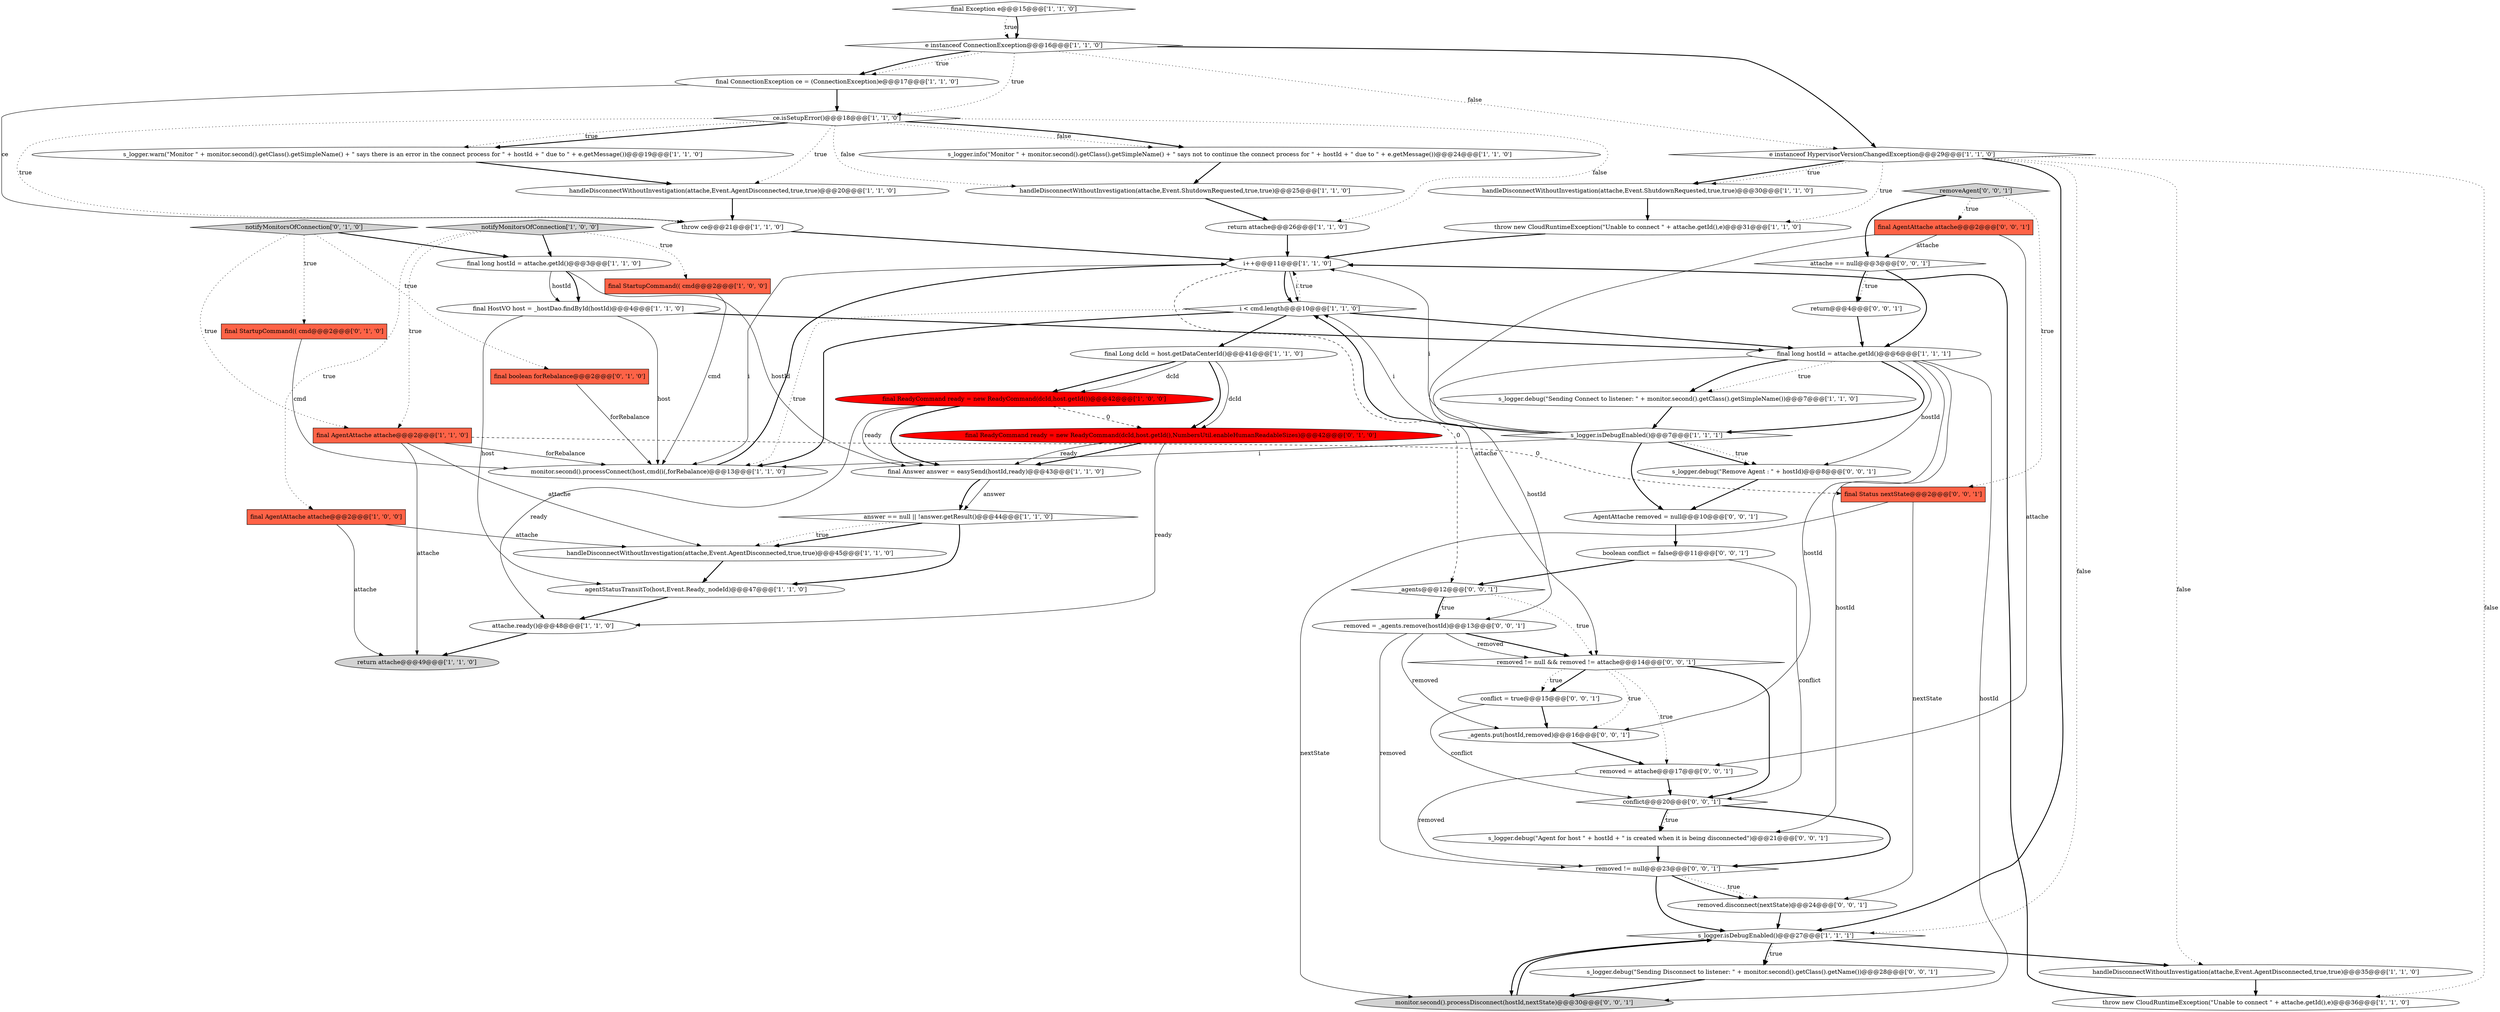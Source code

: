digraph {
0 [style = filled, label = "s_logger.warn(\"Monitor \" + monitor.second().getClass().getSimpleName() + \" says there is an error in the connect process for \" + hostId + \" due to \" + e.getMessage())@@@19@@@['1', '1', '0']", fillcolor = white, shape = ellipse image = "AAA0AAABBB1BBB"];
7 [style = filled, label = "final HostVO host = _hostDao.findById(hostId)@@@4@@@['1', '1', '0']", fillcolor = white, shape = ellipse image = "AAA0AAABBB1BBB"];
44 [style = filled, label = "removed.disconnect(nextState)@@@24@@@['0', '0', '1']", fillcolor = white, shape = ellipse image = "AAA0AAABBB3BBB"];
4 [style = filled, label = "i < cmd.length@@@10@@@['1', '1', '0']", fillcolor = white, shape = diamond image = "AAA0AAABBB1BBB"];
54 [style = filled, label = "removed = attache@@@17@@@['0', '0', '1']", fillcolor = white, shape = ellipse image = "AAA0AAABBB3BBB"];
25 [style = filled, label = "s_logger.debug(\"Sending Connect to listener: \" + monitor.second().getClass().getSimpleName())@@@7@@@['1', '1', '0']", fillcolor = white, shape = ellipse image = "AAA0AAABBB1BBB"];
57 [style = filled, label = "return@@@4@@@['0', '0', '1']", fillcolor = white, shape = ellipse image = "AAA0AAABBB3BBB"];
53 [style = filled, label = "monitor.second().processDisconnect(hostId,nextState)@@@30@@@['0', '0', '1']", fillcolor = lightgray, shape = ellipse image = "AAA0AAABBB3BBB"];
51 [style = filled, label = "conflict = true@@@15@@@['0', '0', '1']", fillcolor = white, shape = ellipse image = "AAA0AAABBB3BBB"];
34 [style = filled, label = "final long hostId = attache.getId()@@@3@@@['1', '1', '0']", fillcolor = white, shape = ellipse image = "AAA0AAABBB1BBB"];
40 [style = filled, label = "boolean conflict = false@@@11@@@['0', '0', '1']", fillcolor = white, shape = ellipse image = "AAA0AAABBB3BBB"];
10 [style = filled, label = "ce.isSetupError()@@@18@@@['1', '1', '0']", fillcolor = white, shape = diamond image = "AAA0AAABBB1BBB"];
20 [style = filled, label = "answer == null || !answer.getResult()@@@44@@@['1', '1', '0']", fillcolor = white, shape = diamond image = "AAA0AAABBB1BBB"];
18 [style = filled, label = "final AgentAttache attache@@@2@@@['1', '1', '0']", fillcolor = tomato, shape = box image = "AAA0AAABBB1BBB"];
3 [style = filled, label = "final StartupCommand(( cmd@@@2@@@['1', '0', '0']", fillcolor = tomato, shape = box image = "AAA0AAABBB1BBB"];
24 [style = filled, label = "final Answer answer = easySend(hostId,ready)@@@43@@@['1', '1', '0']", fillcolor = white, shape = ellipse image = "AAA0AAABBB1BBB"];
39 [style = filled, label = "final StartupCommand(( cmd@@@2@@@['0', '1', '0']", fillcolor = tomato, shape = box image = "AAA0AAABBB2BBB"];
45 [style = filled, label = "_agents.put(hostId,removed)@@@16@@@['0', '0', '1']", fillcolor = white, shape = ellipse image = "AAA0AAABBB3BBB"];
30 [style = filled, label = "throw ce@@@21@@@['1', '1', '0']", fillcolor = white, shape = ellipse image = "AAA0AAABBB1BBB"];
22 [style = filled, label = "s_logger.info(\"Monitor \" + monitor.second().getClass().getSimpleName() + \" says not to continue the connect process for \" + hostId + \" due to \" + e.getMessage())@@@24@@@['1', '1', '0']", fillcolor = white, shape = ellipse image = "AAA0AAABBB1BBB"];
48 [style = filled, label = "removed != null@@@23@@@['0', '0', '1']", fillcolor = white, shape = diamond image = "AAA0AAABBB3BBB"];
17 [style = filled, label = "s_logger.isDebugEnabled()@@@7@@@['1', '1', '1']", fillcolor = white, shape = diamond image = "AAA0AAABBB1BBB"];
38 [style = filled, label = "final ReadyCommand ready = new ReadyCommand(dcId,host.getId(),NumbersUtil.enableHumanReadableSizes)@@@42@@@['0', '1', '0']", fillcolor = red, shape = ellipse image = "AAA1AAABBB2BBB"];
8 [style = filled, label = "final ReadyCommand ready = new ReadyCommand(dcId,host.getId())@@@42@@@['1', '0', '0']", fillcolor = red, shape = ellipse image = "AAA1AAABBB1BBB"];
29 [style = filled, label = "agentStatusTransitTo(host,Event.Ready,_nodeId)@@@47@@@['1', '1', '0']", fillcolor = white, shape = ellipse image = "AAA0AAABBB1BBB"];
14 [style = filled, label = "handleDisconnectWithoutInvestigation(attache,Event.ShutdownRequested,true,true)@@@30@@@['1', '1', '0']", fillcolor = white, shape = ellipse image = "AAA0AAABBB1BBB"];
59 [style = filled, label = "_agents@@@12@@@['0', '0', '1']", fillcolor = white, shape = diamond image = "AAA0AAABBB3BBB"];
11 [style = filled, label = "e instanceof HypervisorVersionChangedException@@@29@@@['1', '1', '0']", fillcolor = white, shape = diamond image = "AAA0AAABBB1BBB"];
2 [style = filled, label = "throw new CloudRuntimeException(\"Unable to connect \" + attache.getId(),e)@@@36@@@['1', '1', '0']", fillcolor = white, shape = ellipse image = "AAA0AAABBB1BBB"];
21 [style = filled, label = "final ConnectionException ce = (ConnectionException)e@@@17@@@['1', '1', '0']", fillcolor = white, shape = ellipse image = "AAA0AAABBB1BBB"];
12 [style = filled, label = "final long hostId = attache.getId()@@@6@@@['1', '1', '1']", fillcolor = white, shape = ellipse image = "AAA0AAABBB1BBB"];
50 [style = filled, label = "removeAgent['0', '0', '1']", fillcolor = lightgray, shape = diamond image = "AAA0AAABBB3BBB"];
35 [style = filled, label = "attache.ready()@@@48@@@['1', '1', '0']", fillcolor = white, shape = ellipse image = "AAA0AAABBB1BBB"];
42 [style = filled, label = "removed = _agents.remove(hostId)@@@13@@@['0', '0', '1']", fillcolor = white, shape = ellipse image = "AAA0AAABBB3BBB"];
6 [style = filled, label = "handleDisconnectWithoutInvestigation(attache,Event.AgentDisconnected,true,true)@@@35@@@['1', '1', '0']", fillcolor = white, shape = ellipse image = "AAA0AAABBB1BBB"];
31 [style = filled, label = "notifyMonitorsOfConnection['1', '0', '0']", fillcolor = lightgray, shape = diamond image = "AAA0AAABBB1BBB"];
5 [style = filled, label = "i++@@@11@@@['1', '1', '0']", fillcolor = white, shape = ellipse image = "AAA0AAABBB1BBB"];
15 [style = filled, label = "e instanceof ConnectionException@@@16@@@['1', '1', '0']", fillcolor = white, shape = diamond image = "AAA0AAABBB1BBB"];
33 [style = filled, label = "return attache@@@49@@@['1', '1', '0']", fillcolor = lightgray, shape = ellipse image = "AAA0AAABBB1BBB"];
13 [style = filled, label = "final Exception e@@@15@@@['1', '1', '0']", fillcolor = white, shape = diamond image = "AAA0AAABBB1BBB"];
49 [style = filled, label = "s_logger.debug(\"Sending Disconnect to listener: \" + monitor.second().getClass().getName())@@@28@@@['0', '0', '1']", fillcolor = white, shape = ellipse image = "AAA0AAABBB3BBB"];
1 [style = filled, label = "handleDisconnectWithoutInvestigation(attache,Event.AgentDisconnected,true,true)@@@45@@@['1', '1', '0']", fillcolor = white, shape = ellipse image = "AAA0AAABBB1BBB"];
27 [style = filled, label = "s_logger.isDebugEnabled()@@@27@@@['1', '1', '1']", fillcolor = white, shape = diamond image = "AAA0AAABBB1BBB"];
52 [style = filled, label = "conflict@@@20@@@['0', '0', '1']", fillcolor = white, shape = diamond image = "AAA0AAABBB3BBB"];
46 [style = filled, label = "removed != null && removed != attache@@@14@@@['0', '0', '1']", fillcolor = white, shape = diamond image = "AAA0AAABBB3BBB"];
16 [style = filled, label = "final AgentAttache attache@@@2@@@['1', '0', '0']", fillcolor = tomato, shape = box image = "AAA0AAABBB1BBB"];
36 [style = filled, label = "notifyMonitorsOfConnection['0', '1', '0']", fillcolor = lightgray, shape = diamond image = "AAA0AAABBB2BBB"];
41 [style = filled, label = "attache == null@@@3@@@['0', '0', '1']", fillcolor = white, shape = diamond image = "AAA0AAABBB3BBB"];
55 [style = filled, label = "s_logger.debug(\"Agent for host \" + hostId + \" is created when it is being disconnected\")@@@21@@@['0', '0', '1']", fillcolor = white, shape = ellipse image = "AAA0AAABBB3BBB"];
26 [style = filled, label = "monitor.second().processConnect(host,cmd(i(,forRebalance)@@@13@@@['1', '1', '0']", fillcolor = white, shape = ellipse image = "AAA0AAABBB1BBB"];
32 [style = filled, label = "throw new CloudRuntimeException(\"Unable to connect \" + attache.getId(),e)@@@31@@@['1', '1', '0']", fillcolor = white, shape = ellipse image = "AAA0AAABBB1BBB"];
43 [style = filled, label = "AgentAttache removed = null@@@10@@@['0', '0', '1']", fillcolor = white, shape = ellipse image = "AAA0AAABBB3BBB"];
19 [style = filled, label = "return attache@@@26@@@['1', '1', '0']", fillcolor = white, shape = ellipse image = "AAA0AAABBB1BBB"];
28 [style = filled, label = "handleDisconnectWithoutInvestigation(attache,Event.ShutdownRequested,true,true)@@@25@@@['1', '1', '0']", fillcolor = white, shape = ellipse image = "AAA0AAABBB1BBB"];
9 [style = filled, label = "final Long dcId = host.getDataCenterId()@@@41@@@['1', '1', '0']", fillcolor = white, shape = ellipse image = "AAA0AAABBB1BBB"];
23 [style = filled, label = "handleDisconnectWithoutInvestigation(attache,Event.AgentDisconnected,true,true)@@@20@@@['1', '1', '0']", fillcolor = white, shape = ellipse image = "AAA0AAABBB1BBB"];
37 [style = filled, label = "final boolean forRebalance@@@2@@@['0', '1', '0']", fillcolor = tomato, shape = box image = "AAA0AAABBB2BBB"];
56 [style = filled, label = "final Status nextState@@@2@@@['0', '0', '1']", fillcolor = tomato, shape = box image = "AAA0AAABBB3BBB"];
47 [style = filled, label = "final AgentAttache attache@@@2@@@['0', '0', '1']", fillcolor = tomato, shape = box image = "AAA0AAABBB3BBB"];
58 [style = filled, label = "s_logger.debug(\"Remove Agent : \" + hostId)@@@8@@@['0', '0', '1']", fillcolor = white, shape = ellipse image = "AAA0AAABBB3BBB"];
21->10 [style = bold, label=""];
11->14 [style = bold, label=""];
15->21 [style = bold, label=""];
18->26 [style = solid, label="forRebalance"];
11->2 [style = dotted, label="false"];
48->44 [style = dotted, label="true"];
37->26 [style = solid, label="forRebalance"];
59->46 [style = dotted, label="true"];
24->20 [style = solid, label="answer"];
10->19 [style = dotted, label="false"];
27->49 [style = dotted, label="true"];
52->55 [style = bold, label=""];
15->21 [style = dotted, label="true"];
10->30 [style = dotted, label="true"];
48->27 [style = bold, label=""];
27->49 [style = bold, label=""];
42->45 [style = solid, label="removed"];
53->27 [style = bold, label=""];
43->40 [style = bold, label=""];
19->5 [style = bold, label=""];
46->51 [style = bold, label=""];
55->48 [style = bold, label=""];
12->53 [style = solid, label="hostId"];
47->46 [style = solid, label="attache"];
15->11 [style = bold, label=""];
36->39 [style = dotted, label="true"];
47->41 [style = solid, label="attache"];
38->24 [style = solid, label="ready"];
13->15 [style = dotted, label="true"];
31->3 [style = dotted, label="true"];
34->24 [style = solid, label="hostId"];
9->38 [style = bold, label=""];
59->42 [style = bold, label=""];
54->52 [style = bold, label=""];
56->44 [style = solid, label="nextState"];
7->29 [style = solid, label="host"];
7->26 [style = solid, label="host"];
23->30 [style = bold, label=""];
42->46 [style = bold, label=""];
56->53 [style = solid, label="nextState"];
10->22 [style = dotted, label="false"];
27->53 [style = bold, label=""];
11->14 [style = dotted, label="true"];
18->33 [style = solid, label="attache"];
15->10 [style = dotted, label="true"];
12->42 [style = solid, label="hostId"];
48->44 [style = bold, label=""];
17->26 [style = solid, label="i"];
9->8 [style = bold, label=""];
8->24 [style = solid, label="ready"];
6->2 [style = bold, label=""];
17->5 [style = solid, label="i"];
24->20 [style = bold, label=""];
10->23 [style = dotted, label="true"];
0->23 [style = bold, label=""];
42->46 [style = solid, label="removed"];
57->12 [style = bold, label=""];
8->38 [style = dashed, label="0"];
46->54 [style = dotted, label="true"];
52->48 [style = bold, label=""];
10->0 [style = bold, label=""];
42->48 [style = solid, label="removed"];
28->19 [style = bold, label=""];
51->52 [style = solid, label="conflict"];
41->57 [style = dotted, label="true"];
46->45 [style = dotted, label="true"];
5->59 [style = dashed, label="0"];
10->0 [style = dotted, label="true"];
13->15 [style = bold, label=""];
29->35 [style = bold, label=""];
50->41 [style = bold, label=""];
12->25 [style = dotted, label="true"];
4->26 [style = dotted, label="true"];
8->24 [style = bold, label=""];
10->28 [style = dotted, label="false"];
4->9 [style = bold, label=""];
4->5 [style = dotted, label="true"];
47->54 [style = solid, label="attache"];
58->43 [style = bold, label=""];
52->55 [style = dotted, label="true"];
38->24 [style = bold, label=""];
12->17 [style = bold, label=""];
17->58 [style = bold, label=""];
40->52 [style = solid, label="conflict"];
22->28 [style = bold, label=""];
20->1 [style = bold, label=""];
40->59 [style = bold, label=""];
8->35 [style = solid, label="ready"];
25->17 [style = bold, label=""];
31->18 [style = dotted, label="true"];
36->37 [style = dotted, label="true"];
31->34 [style = bold, label=""];
17->58 [style = dotted, label="true"];
12->58 [style = solid, label="hostId"];
17->43 [style = bold, label=""];
18->1 [style = solid, label="attache"];
54->48 [style = solid, label="removed"];
15->11 [style = dotted, label="false"];
9->38 [style = solid, label="dcId"];
12->55 [style = solid, label="hostId"];
20->1 [style = dotted, label="true"];
46->51 [style = dotted, label="true"];
16->33 [style = solid, label="attache"];
30->5 [style = bold, label=""];
51->45 [style = bold, label=""];
5->4 [style = bold, label=""];
11->6 [style = dotted, label="false"];
4->12 [style = bold, label=""];
41->12 [style = bold, label=""];
9->8 [style = solid, label="dcId"];
36->18 [style = dotted, label="true"];
1->29 [style = bold, label=""];
14->32 [style = bold, label=""];
36->34 [style = bold, label=""];
17->4 [style = bold, label=""];
2->5 [style = bold, label=""];
5->26 [style = solid, label="i"];
10->22 [style = bold, label=""];
32->5 [style = bold, label=""];
11->32 [style = dotted, label="true"];
18->56 [style = dashed, label="0"];
17->4 [style = solid, label="i"];
20->29 [style = bold, label=""];
12->45 [style = solid, label="hostId"];
7->12 [style = bold, label=""];
26->5 [style = bold, label=""];
16->1 [style = solid, label="attache"];
5->4 [style = solid, label="i"];
38->35 [style = solid, label="ready"];
39->26 [style = solid, label="cmd"];
35->33 [style = bold, label=""];
59->42 [style = dotted, label="true"];
4->26 [style = bold, label=""];
34->7 [style = bold, label=""];
11->27 [style = dotted, label="false"];
31->16 [style = dotted, label="true"];
46->52 [style = bold, label=""];
50->47 [style = dotted, label="true"];
41->57 [style = bold, label=""];
27->6 [style = bold, label=""];
45->54 [style = bold, label=""];
49->53 [style = bold, label=""];
12->25 [style = bold, label=""];
34->7 [style = solid, label="hostId"];
50->56 [style = dotted, label="true"];
44->27 [style = bold, label=""];
21->30 [style = solid, label="ce"];
3->26 [style = solid, label="cmd"];
11->27 [style = bold, label=""];
}
